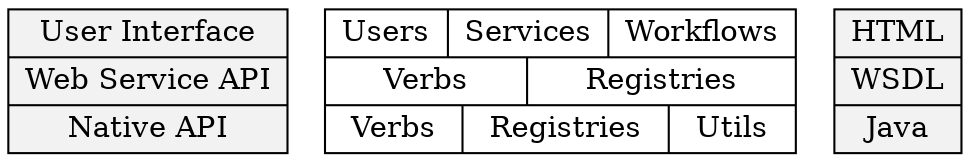 digraph if {
    
    node[shape=record]
    layer[label="{User Interface|Web Service API|Native API}" style=filled fillcolor=gray95]
    content[label="{{Users|Services|Workflows}|{Verbs|Registries}|{Verbs|Registries|Utils}}"]
    tech[label="{HTML|WSDL|Java}" style=filled fillcolor=gray95]
}